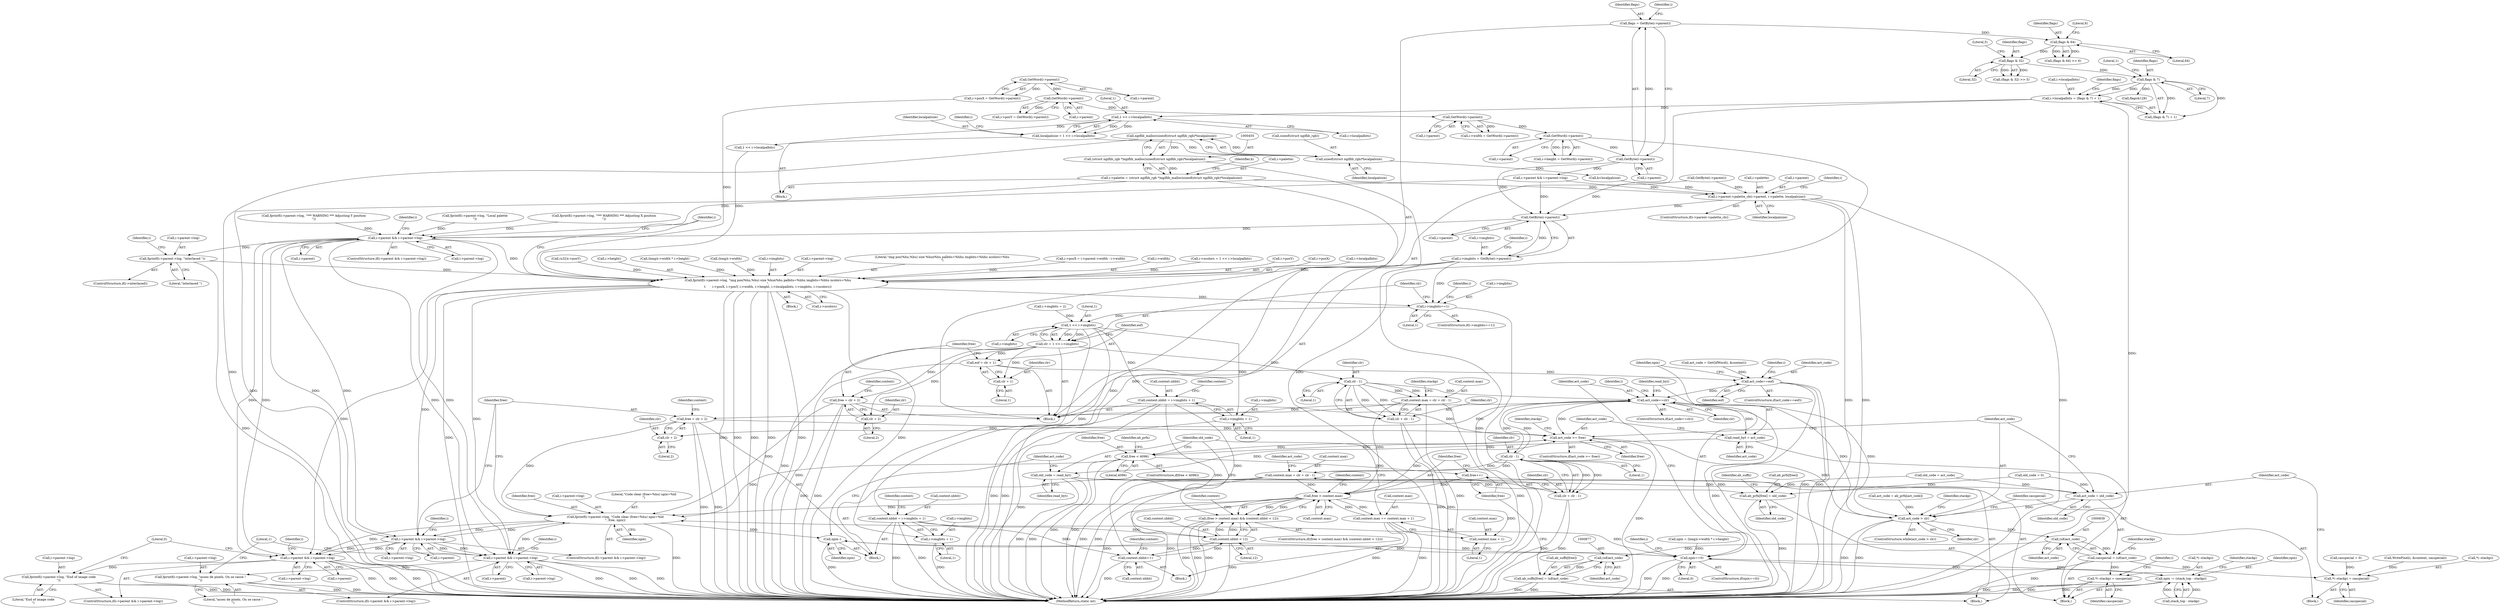 digraph "0_ngiflib_b588a2249c7abbfc52173e32ee11d6facef82f89@API" {
"1000456" [label="(Call,ngiflib_malloc(sizeof(struct ngiflib_rgb)*localpalsize))"];
"1000457" [label="(Call,sizeof(struct ngiflib_rgb)*localpalsize)"];
"1000426" [label="(Call,localpalsize = 1 << i->localpalbits)"];
"1000428" [label="(Call,1 << i->localpalbits)"];
"1000410" [label="(Call,i->localpalbits = (flags & 7) + 1)"];
"1000415" [label="(Call,flags & 7)"];
"1000406" [label="(Call,flags & 32)"];
"1000387" [label="(Call,flags & 64)"];
"1000376" [label="(Call,flags = GetByte(i->parent))"];
"1000378" [label="(Call,GetByte(i->parent))"];
"1000188" [label="(Call,GetWord(i->parent))"];
"1000180" [label="(Call,GetWord(i->parent))"];
"1000172" [label="(Call,GetWord(i->parent))"];
"1000164" [label="(Call,GetWord(i->parent))"];
"1000454" [label="(Call,(struct ngiflib_rgb *)ngiflib_malloc(sizeof(struct ngiflib_rgb)*localpalsize))"];
"1000450" [label="(Call,i->palette = (struct ngiflib_rgb *)ngiflib_malloc(sizeof(struct ngiflib_rgb)*localpalsize))"];
"1000513" [label="(Call,i->parent->palette_cb(i->parent, i->palette, localpalsize))"];
"1000554" [label="(Call,GetByte(i->parent))"];
"1000550" [label="(Call,i->imgbits = GetByte(i->parent))"];
"1000580" [label="(Call,fprintf(i->parent->log, \"img pos(%hu,%hu) size %hux%hu palbits=%hhu imgbits=%hhu ncolors=%hu\n\",\n\t       i->posX, i->posY, i->width, i->height, i->localpalbits, i->imgbits, i->ncolors))"];
"1000609" [label="(Call,i->imgbits==1)"];
"1000622" [label="(Call,1 << i->imgbits)"];
"1000620" [label="(Call,clr = 1 << i->imgbits)"];
"1000627" [label="(Call,eof = clr + 1)"];
"1000686" [label="(Call,act_code==eof)"];
"1000734" [label="(Call,act_code==clr)"];
"1000757" [label="(Call,free = clr + 2)"];
"1000748" [label="(Call,fprintf(i->parent->log, \"Code clear (free=%hu) npix=%ld\n\", free, npix))"];
"1000691" [label="(Call,i->parent && i->parent->log)"];
"1000700" [label="(Call,fprintf(i->parent->log, \"End of image code\n\"))"];
"1000715" [label="(Call,i->parent && i->parent->log)"];
"1000724" [label="(Call,fprintf(i->parent->log, \"assez de pixels, On se casse !\n\"))"];
"1000739" [label="(Call,i->parent && i->parent->log)"];
"1000799" [label="(Call,npix--)"];
"1000710" [label="(Call,npix==0)"];
"1000854" [label="(Call,npix -= (stack_top - stackp))"];
"1000807" [label="(Call,act_code >= free)"];
"1000820" [label="(Call,act_code > clr)"];
"1000838" [label="(Call,(u8)act_code)"];
"1000836" [label="(Call,casspecial = (u8)act_code)"];
"1000811" [label="(Call,*(--stackp) = casspecial)"];
"1000841" [label="(Call,*(--stackp) = casspecial)"];
"1000876" [label="(Call,(u8)act_code)"];
"1000872" [label="(Call,ab_suffx[free] = (u8)act_code)"];
"1000863" [label="(Call,free < 4096)"];
"1000879" [label="(Call,free++)"];
"1000883" [label="(Call,free > context.max)"];
"1000882" [label="(Call,(free > context.max) && (context.nbbit < 12))"];
"1000898" [label="(Call,context.max += context.max + 1)"];
"1000902" [label="(Call,context.max + 1)"];
"1000759" [label="(Call,clr + 2)"];
"1000777" [label="(Call,clr - 1)"];
"1000771" [label="(Call,context.max = clr + clr - 1)"];
"1000775" [label="(Call,clr + clr - 1)"];
"1000803" [label="(Call,read_byt = act_code)"];
"1000907" [label="(Call,old_code = read_byt)"];
"1000816" [label="(Call,act_code = old_code)"];
"1000867" [label="(Call,ab_prfx[free] = old_code)"];
"1000629" [label="(Call,clr + 1)"];
"1000632" [label="(Call,free = clr + 2)"];
"1000634" [label="(Call,clr + 2)"];
"1000652" [label="(Call,clr - 1)"];
"1000646" [label="(Call,context.max = clr + clr - 1)"];
"1000650" [label="(Call,clr + clr - 1)"];
"1000637" [label="(Call,context.nbbit = i->imgbits + 1)"];
"1000888" [label="(Call,context.nbbit < 12)"];
"1000894" [label="(Call,context.nbbit++)"];
"1000641" [label="(Call,i->imgbits + 1)"];
"1000762" [label="(Call,context.nbbit = i->imgbits + 1)"];
"1000766" [label="(Call,i->imgbits + 1)"];
"1000559" [label="(Call,i->parent && i->parent->log)"];
"1000573" [label="(Call,fprintf(i->parent->log, \"interlaced \"))"];
"1000629" [label="(Call,clr + 1)"];
"1000692" [label="(Call,i->parent)"];
"1000761" [label="(Literal,2)"];
"1000388" [label="(Identifier,flags)"];
"1000632" [label="(Call,free = clr + 2)"];
"1000741" [label="(Identifier,i)"];
"1000386" [label="(Call,(flags & 64) >> 6)"];
"1000184" [label="(Call,i->height = GetWord(i->parent))"];
"1000569" [label="(ControlStructure,if(i->interlaced))"];
"1000763" [label="(Call,context.nbbit)"];
"1000688" [label="(Identifier,eof)"];
"1000777" [label="(Call,clr - 1)"];
"1000389" [label="(Literal,64)"];
"1000757" [label="(Call,free = clr + 2)"];
"1000377" [label="(Identifier,flags)"];
"1000811" [label="(Call,*(--stackp) = casspecial)"];
"1000815" [label="(Identifier,casspecial)"];
"1000703" [label="(Identifier,i)"];
"1000902" [label="(Call,context.max + 1)"];
"1000608" [label="(ControlStructure,if(i->imgbits==1))"];
"1000633" [label="(Identifier,free)"];
"1000717" [label="(Identifier,i)"];
"1000428" [label="(Call,1 << i->localpalbits)"];
"1000775" [label="(Call,clr + clr - 1)"];
"1000416" [label="(Identifier,flags)"];
"1000866" [label="(Block,)"];
"1000613" [label="(Literal,1)"];
"1000719" [label="(Call,i->parent->log)"];
"1000151" [label="(Call,casspecial = 0)"];
"1000176" [label="(Call,i->width = GetWord(i->parent))"];
"1000545" [label="(Call,1 << i->localpalbits)"];
"1000172" [label="(Call,GetWord(i->parent))"];
"1000340" [label="(Call,(u32)i->posY)"];
"1000840" [label="(Identifier,act_code)"];
"1000912" [label="(MethodReturn,static int)"];
"1000451" [label="(Call,i->palette)"];
"1000764" [label="(Identifier,context)"];
"1000384" [label="(Identifier,i)"];
"1000596" [label="(Call,i->height)"];
"1000903" [label="(Call,context.max)"];
"1000420" [label="(Call,flags&128)"];
"1000390" [label="(Literal,6)"];
"1000847" [label="(Identifier,i)"];
"1000691" [label="(Call,i->parent && i->parent->log)"];
"1000836" [label="(Call,casspecial = (u8)act_code)"];
"1000558" [label="(ControlStructure,if(i->parent && i->parent->log))"];
"1000716" [label="(Call,i->parent)"];
"1000906" [label="(Literal,1)"];
"1000841" [label="(Call,*(--stackp) = casspecial)"];
"1000800" [label="(Identifier,npix)"];
"1000168" [label="(Call,i->posY = GetWord(i->parent))"];
"1000896" [label="(Identifier,context)"];
"1000712" [label="(Literal,0)"];
"1000893" [label="(Block,)"];
"1000686" [label="(Call,act_code==eof)"];
"1000907" [label="(Call,old_code = read_byt)"];
"1000460" [label="(Identifier,localpalsize)"];
"1000421" [label="(Identifier,flags)"];
"1000708" [label="(Literal,0)"];
"1000635" [label="(Identifier,clr)"];
"1000563" [label="(Call,i->parent->log)"];
"1000883" [label="(Call,free > context.max)"];
"1000819" [label="(ControlStructure,while(act_code > clr))"];
"1000623" [label="(Literal,1)"];
"1000650" [label="(Call,clr + clr - 1)"];
"1000408" [label="(Literal,32)"];
"1000820" [label="(Call,act_code > clr)"];
"1000867" [label="(Call,ab_prfx[free] = old_code)"];
"1000164" [label="(Call,GetWord(i->parent))"];
"1000520" [label="(Identifier,localpalsize)"];
"1000879" [label="(Call,free++)"];
"1000560" [label="(Call,i->parent)"];
"1000554" [label="(Call,GetByte(i->parent))"];
"1000646" [label="(Call,context.max = clr + clr - 1)"];
"1000454" [label="(Call,(struct ngiflib_rgb *)ngiflib_malloc(sizeof(struct ngiflib_rgb)*localpalsize))"];
"1000831" [label="(Call,act_code = ab_prfx[act_code])"];
"1000872" [label="(Call,ab_suffx[free] = (u8)act_code)"];
"1000617" [label="(Identifier,i)"];
"1000735" [label="(Identifier,act_code)"];
"1000645" [label="(Literal,1)"];
"1000809" [label="(Identifier,free)"];
"1000457" [label="(Call,sizeof(struct ngiflib_rgb)*localpalsize)"];
"1000409" [label="(Literal,5)"];
"1000880" [label="(Identifier,free)"];
"1000895" [label="(Call,context.nbbit)"];
"1000411" [label="(Call,i->localpalbits)"];
"1000443" [label="(Call,fprintf(i->parent->log, \"Local palette\n\"))"];
"1000822" [label="(Identifier,clr)"];
"1000188" [label="(Call,GetWord(i->parent))"];
"1000465" [label="(Call,k<localpalsize)"];
"1000559" [label="(Call,i->parent && i->parent->log)"];
"1000568" [label="(Block,)"];
"1000873" [label="(Call,ab_suffx[free])"];
"1000885" [label="(Call,context.max)"];
"1000871" [label="(Identifier,old_code)"];
"1000551" [label="(Call,i->imgbits)"];
"1000770" [label="(Literal,1)"];
"1000814" [label="(Identifier,stackp)"];
"1000754" [label="(Literal,\"Code clear (free=%hu) npix=%ld\n\")"];
"1000860" [label="(Identifier,stackp)"];
"1000706" [label="(Literal,\"End of image code\n\")"];
"1000550" [label="(Call,i->imgbits = GetByte(i->parent))"];
"1000580" [label="(Call,fprintf(i->parent->log, \"img pos(%hu,%hu) size %hux%hu palbits=%hhu imgbits=%hhu ncolors=%hu\n\",\n\t       i->posX, i->posY, i->width, i->height, i->localpalbits, i->imgbits, i->ncolors))"];
"1000434" [label="(Call,i->parent && i->parent->log)"];
"1000622" [label="(Call,1 << i->imgbits)"];
"1000690" [label="(ControlStructure,if(i->parent && i->parent->log))"];
"1000776" [label="(Identifier,clr)"];
"1000418" [label="(Literal,1)"];
"1000727" [label="(Identifier,i)"];
"1000436" [label="(Identifier,i)"];
"1000165" [label="(Call,i->parent)"];
"1000417" [label="(Literal,7)"];
"1000766" [label="(Call,i->imgbits + 1)"];
"1000808" [label="(Identifier,act_code)"];
"1000794" [label="(Call,WritePixel(i, &context, casspecial))"];
"1000771" [label="(Call,context.max = clr + clr - 1)"];
"1000890" [label="(Identifier,context)"];
"1000414" [label="(Call,(flags & 7) + 1)"];
"1000894" [label="(Call,context.nbbit++)"];
"1000758" [label="(Identifier,free)"];
"1000876" [label="(Call,(u8)act_code)"];
"1000892" [label="(Literal,12)"];
"1000738" [label="(ControlStructure,if(i->parent && i->parent->log))"];
"1000367" [label="(Call,(long)i->width * i->height)"];
"1000842" [label="(Call,*(--stackp))"];
"1000767" [label="(Call,i->imgbits)"];
"1000610" [label="(Call,i->imgbits)"];
"1000653" [label="(Identifier,clr)"];
"1000609" [label="(Call,i->imgbits==1)"];
"1000695" [label="(Call,i->parent->log)"];
"1000855" [label="(Identifier,npix)"];
"1000685" [label="(ControlStructure,if(act_code==eof))"];
"1000810" [label="(Block,)"];
"1000630" [label="(Identifier,clr)"];
"1000368" [label="(Call,(long)i->width)"];
"1000627" [label="(Call,eof = clr + 1)"];
"1000821" [label="(Identifier,act_code)"];
"1000779" [label="(Literal,1)"];
"1000878" [label="(Identifier,act_code)"];
"1000869" [label="(Identifier,ab_prfx)"];
"1000410" [label="(Call,i->localpalbits = (flags & 7) + 1)"];
"1000884" [label="(Identifier,free)"];
"1000160" [label="(Call,i->posX = GetWord(i->parent))"];
"1000641" [label="(Call,i->imgbits + 1)"];
"1000734" [label="(Call,act_code==clr)"];
"1000654" [label="(Literal,1)"];
"1000513" [label="(Call,i->parent->palette_cb(i->parent, i->palette, localpalsize))"];
"1000615" [label="(Call,i->imgbits = 2)"];
"1000181" [label="(Call,i->parent)"];
"1000725" [label="(Call,i->parent->log)"];
"1000755" [label="(Identifier,free)"];
"1000802" [label="(Block,)"];
"1000864" [label="(Identifier,free)"];
"1000379" [label="(Call,i->parent)"];
"1000602" [label="(Call,i->imgbits)"];
"1000129" [label="(Block,)"];
"1000733" [label="(ControlStructure,if(act_code==clr))"];
"1000748" [label="(Call,fprintf(i->parent->log, \"Code clear (free=%hu) npix=%ld\n\", free, npix))"];
"1000642" [label="(Call,i->imgbits)"];
"1000406" [label="(Call,flags & 32)"];
"1000142" [label="(Call,old_code = 0)"];
"1000456" [label="(Call,ngiflib_malloc(sizeof(struct ngiflib_rgb)*localpalsize))"];
"1000503" [label="(Call,GetByte(i->parent))"];
"1000874" [label="(Identifier,ab_suffx)"];
"1000628" [label="(Identifier,eof)"];
"1000423" [label="(Block,)"];
"1000378" [label="(Call,GetByte(i->parent))"];
"1000579" [label="(Literal,\"interlaced \")"];
"1000868" [label="(Call,ab_prfx[free])"];
"1000804" [label="(Identifier,read_byt)"];
"1000759" [label="(Call,clr + 2)"];
"1000463" [label="(Identifier,k)"];
"1000737" [label="(Block,)"];
"1000680" [label="(Identifier,act_code)"];
"1000710" [label="(Call,npix==0)"];
"1000631" [label="(Literal,1)"];
"1000555" [label="(Call,i->parent)"];
"1000405" [label="(Call,(flags & 32) >> 5)"];
"1000714" [label="(ControlStructure,if(i->parent && i->parent->log))"];
"1000709" [label="(ControlStructure,if(npix==0))"];
"1000863" [label="(Call,free < 4096)"];
"1000639" [label="(Identifier,context)"];
"1000581" [label="(Call,i->parent->log)"];
"1000586" [label="(Literal,\"img pos(%hu,%hu) size %hux%hu palbits=%hhu imgbits=%hhu ncolors=%hu\n\")"];
"1000749" [label="(Call,i->parent->log)"];
"1000701" [label="(Call,i->parent->log)"];
"1000647" [label="(Call,context.max)"];
"1000856" [label="(Call,stack_top - stackp)"];
"1000724" [label="(Call,fprintf(i->parent->log, \"assez de pixels, On se casse !\n\"))"];
"1000838" [label="(Call,(u8)act_code)"];
"1000605" [label="(Call,i->ncolors)"];
"1000458" [label="(Call,sizeof(struct ngiflib_rgb))"];
"1000818" [label="(Identifier,old_code)"];
"1000415" [label="(Call,flags & 7)"];
"1000387" [label="(Call,flags & 64)"];
"1000762" [label="(Call,context.nbbit = i->imgbits + 1)"];
"1000693" [label="(Identifier,i)"];
"1000812" [label="(Call,*(--stackp))"];
"1000806" [label="(ControlStructure,if(act_code >= free))"];
"1000257" [label="(Call,i->posX = i->parent->width - i->width)"];
"1000862" [label="(ControlStructure,if(free < 4096))"];
"1000250" [label="(Call,fprintf(i->parent->log, \"*** WARNING *** Adjusting X position\n\"))"];
"1000888" [label="(Call,context.nbbit < 12)"];
"1000620" [label="(Call,clr = 1 << i->imgbits)"];
"1000517" [label="(Call,i->palette)"];
"1000621" [label="(Identifier,clr)"];
"1000845" [label="(Identifier,casspecial)"];
"1000854" [label="(Call,npix -= (stack_top - stackp))"];
"1000711" [label="(Identifier,npix)"];
"1000573" [label="(Call,fprintf(i->parent->log, \"interlaced \"))"];
"1000651" [label="(Identifier,clr)"];
"1000805" [label="(Identifier,act_code)"];
"1000656" [label="(Identifier,stackp)"];
"1000574" [label="(Call,i->parent->log)"];
"1000803" [label="(Call,read_byt = act_code)"];
"1000778" [label="(Identifier,clr)"];
"1000450" [label="(Call,i->palette = (struct ngiflib_rgb *)ngiflib_malloc(sizeof(struct ngiflib_rgb)*localpalsize))"];
"1000611" [label="(Identifier,i)"];
"1000732" [label="(Literal,1)"];
"1000743" [label="(Call,i->parent->log)"];
"1000756" [label="(Identifier,npix)"];
"1000593" [label="(Call,i->width)"];
"1000816" [label="(Call,act_code = old_code)"];
"1000817" [label="(Identifier,act_code)"];
"1000898" [label="(Call,context.max += context.max + 1)"];
"1000514" [label="(Call,i->parent)"];
"1000507" [label="(ControlStructure,if(i->parent->palette_cb))"];
"1000882" [label="(Call,(free > context.max) && (context.nbbit < 12))"];
"1000636" [label="(Literal,2)"];
"1000900" [label="(Identifier,context)"];
"1000180" [label="(Call,GetWord(i->parent))"];
"1000541" [label="(Call,i->ncolors = 1 << i->localpalbits)"];
"1000889" [label="(Call,context.nbbit)"];
"1000827" [label="(Identifier,stackp)"];
"1000837" [label="(Identifier,casspecial)"];
"1000561" [label="(Identifier,i)"];
"1000583" [label="(Identifier,i)"];
"1000637" [label="(Call,context.nbbit = i->imgbits + 1)"];
"1000865" [label="(Literal,4096)"];
"1000700" [label="(Call,fprintf(i->parent->log, \"End of image code\n\"))"];
"1000590" [label="(Call,i->posY)"];
"1000772" [label="(Call,context.max)"];
"1000740" [label="(Call,i->parent)"];
"1000291" [label="(Call,fprintf(i->parent->log, \"*** WARNING *** Adjusting Y position\n\"))"];
"1000652" [label="(Call,clr - 1)"];
"1000376" [label="(Call,flags = GetByte(i->parent))"];
"1000739" [label="(Call,i->parent && i->parent->log)"];
"1000587" [label="(Call,i->posX)"];
"1000687" [label="(Identifier,act_code)"];
"1000791" [label="(Call,old_code = act_code)"];
"1000543" [label="(Identifier,i)"];
"1000736" [label="(Identifier,clr)"];
"1000799" [label="(Call,npix--)"];
"1000624" [label="(Call,i->imgbits)"];
"1000427" [label="(Identifier,localpalsize)"];
"1000599" [label="(Call,i->localpalbits)"];
"1000773" [label="(Identifier,context)"];
"1000365" [label="(Call,npix = (long)i->width * i->height)"];
"1000760" [label="(Identifier,clr)"];
"1000881" [label="(ControlStructure,if((free > context.max) && (context.nbbit < 12)))"];
"1000909" [label="(Identifier,read_byt)"];
"1000634" [label="(Call,clr + 2)"];
"1000679" [label="(Call,act_code = GetGifWord(i, &context))"];
"1000173" [label="(Call,i->parent)"];
"1000426" [label="(Call,localpalsize = 1 << i->localpalbits)"];
"1000908" [label="(Identifier,old_code)"];
"1000844" [label="(Identifier,stackp)"];
"1000899" [label="(Call,context.max)"];
"1000730" [label="(Literal,\"assez de pixels, On se casse !\n\")"];
"1000430" [label="(Call,i->localpalbits)"];
"1000189" [label="(Call,i->parent)"];
"1000715" [label="(Call,i->parent && i->parent->log)"];
"1000781" [label="(Identifier,act_code)"];
"1000751" [label="(Identifier,i)"];
"1000429" [label="(Literal,1)"];
"1000648" [label="(Identifier,context)"];
"1000407" [label="(Identifier,flags)"];
"1000571" [label="(Identifier,i)"];
"1000638" [label="(Call,context.nbbit)"];
"1000807" [label="(Call,act_code >= free)"];
"1000456" -> "1000454"  [label="AST: "];
"1000456" -> "1000457"  [label="CFG: "];
"1000457" -> "1000456"  [label="AST: "];
"1000454" -> "1000456"  [label="CFG: "];
"1000456" -> "1000912"  [label="DDG: "];
"1000456" -> "1000454"  [label="DDG: "];
"1000457" -> "1000456"  [label="DDG: "];
"1000457" -> "1000460"  [label="CFG: "];
"1000458" -> "1000457"  [label="AST: "];
"1000460" -> "1000457"  [label="AST: "];
"1000426" -> "1000457"  [label="DDG: "];
"1000457" -> "1000465"  [label="DDG: "];
"1000426" -> "1000423"  [label="AST: "];
"1000426" -> "1000428"  [label="CFG: "];
"1000427" -> "1000426"  [label="AST: "];
"1000428" -> "1000426"  [label="AST: "];
"1000436" -> "1000426"  [label="CFG: "];
"1000428" -> "1000426"  [label="DDG: "];
"1000428" -> "1000426"  [label="DDG: "];
"1000428" -> "1000430"  [label="CFG: "];
"1000429" -> "1000428"  [label="AST: "];
"1000430" -> "1000428"  [label="AST: "];
"1000410" -> "1000428"  [label="DDG: "];
"1000428" -> "1000545"  [label="DDG: "];
"1000410" -> "1000129"  [label="AST: "];
"1000410" -> "1000414"  [label="CFG: "];
"1000411" -> "1000410"  [label="AST: "];
"1000414" -> "1000410"  [label="AST: "];
"1000421" -> "1000410"  [label="CFG: "];
"1000410" -> "1000912"  [label="DDG: "];
"1000415" -> "1000410"  [label="DDG: "];
"1000415" -> "1000410"  [label="DDG: "];
"1000415" -> "1000414"  [label="AST: "];
"1000415" -> "1000417"  [label="CFG: "];
"1000416" -> "1000415"  [label="AST: "];
"1000417" -> "1000415"  [label="AST: "];
"1000418" -> "1000415"  [label="CFG: "];
"1000415" -> "1000414"  [label="DDG: "];
"1000415" -> "1000414"  [label="DDG: "];
"1000406" -> "1000415"  [label="DDG: "];
"1000415" -> "1000420"  [label="DDG: "];
"1000406" -> "1000405"  [label="AST: "];
"1000406" -> "1000408"  [label="CFG: "];
"1000407" -> "1000406"  [label="AST: "];
"1000408" -> "1000406"  [label="AST: "];
"1000409" -> "1000406"  [label="CFG: "];
"1000406" -> "1000405"  [label="DDG: "];
"1000406" -> "1000405"  [label="DDG: "];
"1000387" -> "1000406"  [label="DDG: "];
"1000387" -> "1000386"  [label="AST: "];
"1000387" -> "1000389"  [label="CFG: "];
"1000388" -> "1000387"  [label="AST: "];
"1000389" -> "1000387"  [label="AST: "];
"1000390" -> "1000387"  [label="CFG: "];
"1000387" -> "1000386"  [label="DDG: "];
"1000387" -> "1000386"  [label="DDG: "];
"1000376" -> "1000387"  [label="DDG: "];
"1000376" -> "1000129"  [label="AST: "];
"1000376" -> "1000378"  [label="CFG: "];
"1000377" -> "1000376"  [label="AST: "];
"1000378" -> "1000376"  [label="AST: "];
"1000384" -> "1000376"  [label="CFG: "];
"1000378" -> "1000376"  [label="DDG: "];
"1000378" -> "1000379"  [label="CFG: "];
"1000379" -> "1000378"  [label="AST: "];
"1000188" -> "1000378"  [label="DDG: "];
"1000378" -> "1000434"  [label="DDG: "];
"1000378" -> "1000554"  [label="DDG: "];
"1000188" -> "1000184"  [label="AST: "];
"1000188" -> "1000189"  [label="CFG: "];
"1000189" -> "1000188"  [label="AST: "];
"1000184" -> "1000188"  [label="CFG: "];
"1000188" -> "1000912"  [label="DDG: "];
"1000188" -> "1000184"  [label="DDG: "];
"1000180" -> "1000188"  [label="DDG: "];
"1000180" -> "1000176"  [label="AST: "];
"1000180" -> "1000181"  [label="CFG: "];
"1000181" -> "1000180"  [label="AST: "];
"1000176" -> "1000180"  [label="CFG: "];
"1000180" -> "1000176"  [label="DDG: "];
"1000172" -> "1000180"  [label="DDG: "];
"1000172" -> "1000168"  [label="AST: "];
"1000172" -> "1000173"  [label="CFG: "];
"1000173" -> "1000172"  [label="AST: "];
"1000168" -> "1000172"  [label="CFG: "];
"1000172" -> "1000168"  [label="DDG: "];
"1000164" -> "1000172"  [label="DDG: "];
"1000164" -> "1000160"  [label="AST: "];
"1000164" -> "1000165"  [label="CFG: "];
"1000165" -> "1000164"  [label="AST: "];
"1000160" -> "1000164"  [label="CFG: "];
"1000164" -> "1000160"  [label="DDG: "];
"1000454" -> "1000450"  [label="AST: "];
"1000455" -> "1000454"  [label="AST: "];
"1000450" -> "1000454"  [label="CFG: "];
"1000454" -> "1000912"  [label="DDG: "];
"1000454" -> "1000450"  [label="DDG: "];
"1000450" -> "1000423"  [label="AST: "];
"1000451" -> "1000450"  [label="AST: "];
"1000463" -> "1000450"  [label="CFG: "];
"1000450" -> "1000912"  [label="DDG: "];
"1000450" -> "1000912"  [label="DDG: "];
"1000450" -> "1000513"  [label="DDG: "];
"1000513" -> "1000507"  [label="AST: "];
"1000513" -> "1000520"  [label="CFG: "];
"1000514" -> "1000513"  [label="AST: "];
"1000517" -> "1000513"  [label="AST: "];
"1000520" -> "1000513"  [label="AST: "];
"1000543" -> "1000513"  [label="CFG: "];
"1000513" -> "1000912"  [label="DDG: "];
"1000513" -> "1000912"  [label="DDG: "];
"1000513" -> "1000912"  [label="DDG: "];
"1000434" -> "1000513"  [label="DDG: "];
"1000503" -> "1000513"  [label="DDG: "];
"1000465" -> "1000513"  [label="DDG: "];
"1000513" -> "1000554"  [label="DDG: "];
"1000554" -> "1000550"  [label="AST: "];
"1000554" -> "1000555"  [label="CFG: "];
"1000555" -> "1000554"  [label="AST: "];
"1000550" -> "1000554"  [label="CFG: "];
"1000554" -> "1000550"  [label="DDG: "];
"1000434" -> "1000554"  [label="DDG: "];
"1000503" -> "1000554"  [label="DDG: "];
"1000554" -> "1000559"  [label="DDG: "];
"1000550" -> "1000129"  [label="AST: "];
"1000551" -> "1000550"  [label="AST: "];
"1000561" -> "1000550"  [label="CFG: "];
"1000550" -> "1000912"  [label="DDG: "];
"1000550" -> "1000580"  [label="DDG: "];
"1000550" -> "1000609"  [label="DDG: "];
"1000580" -> "1000568"  [label="AST: "];
"1000580" -> "1000605"  [label="CFG: "];
"1000581" -> "1000580"  [label="AST: "];
"1000586" -> "1000580"  [label="AST: "];
"1000587" -> "1000580"  [label="AST: "];
"1000590" -> "1000580"  [label="AST: "];
"1000593" -> "1000580"  [label="AST: "];
"1000596" -> "1000580"  [label="AST: "];
"1000599" -> "1000580"  [label="AST: "];
"1000602" -> "1000580"  [label="AST: "];
"1000605" -> "1000580"  [label="AST: "];
"1000611" -> "1000580"  [label="CFG: "];
"1000580" -> "1000912"  [label="DDG: "];
"1000580" -> "1000912"  [label="DDG: "];
"1000580" -> "1000912"  [label="DDG: "];
"1000580" -> "1000912"  [label="DDG: "];
"1000580" -> "1000912"  [label="DDG: "];
"1000580" -> "1000912"  [label="DDG: "];
"1000580" -> "1000912"  [label="DDG: "];
"1000559" -> "1000580"  [label="DDG: "];
"1000573" -> "1000580"  [label="DDG: "];
"1000257" -> "1000580"  [label="DDG: "];
"1000160" -> "1000580"  [label="DDG: "];
"1000340" -> "1000580"  [label="DDG: "];
"1000368" -> "1000580"  [label="DDG: "];
"1000367" -> "1000580"  [label="DDG: "];
"1000545" -> "1000580"  [label="DDG: "];
"1000541" -> "1000580"  [label="DDG: "];
"1000580" -> "1000609"  [label="DDG: "];
"1000580" -> "1000691"  [label="DDG: "];
"1000580" -> "1000715"  [label="DDG: "];
"1000580" -> "1000739"  [label="DDG: "];
"1000609" -> "1000608"  [label="AST: "];
"1000609" -> "1000613"  [label="CFG: "];
"1000610" -> "1000609"  [label="AST: "];
"1000613" -> "1000609"  [label="AST: "];
"1000617" -> "1000609"  [label="CFG: "];
"1000621" -> "1000609"  [label="CFG: "];
"1000609" -> "1000912"  [label="DDG: "];
"1000609" -> "1000622"  [label="DDG: "];
"1000622" -> "1000620"  [label="AST: "];
"1000622" -> "1000624"  [label="CFG: "];
"1000623" -> "1000622"  [label="AST: "];
"1000624" -> "1000622"  [label="AST: "];
"1000620" -> "1000622"  [label="CFG: "];
"1000622" -> "1000620"  [label="DDG: "];
"1000622" -> "1000620"  [label="DDG: "];
"1000615" -> "1000622"  [label="DDG: "];
"1000622" -> "1000637"  [label="DDG: "];
"1000622" -> "1000641"  [label="DDG: "];
"1000622" -> "1000762"  [label="DDG: "];
"1000622" -> "1000766"  [label="DDG: "];
"1000620" -> "1000129"  [label="AST: "];
"1000621" -> "1000620"  [label="AST: "];
"1000628" -> "1000620"  [label="CFG: "];
"1000620" -> "1000912"  [label="DDG: "];
"1000620" -> "1000627"  [label="DDG: "];
"1000620" -> "1000629"  [label="DDG: "];
"1000620" -> "1000632"  [label="DDG: "];
"1000620" -> "1000634"  [label="DDG: "];
"1000620" -> "1000652"  [label="DDG: "];
"1000627" -> "1000129"  [label="AST: "];
"1000627" -> "1000629"  [label="CFG: "];
"1000628" -> "1000627"  [label="AST: "];
"1000629" -> "1000627"  [label="AST: "];
"1000633" -> "1000627"  [label="CFG: "];
"1000627" -> "1000912"  [label="DDG: "];
"1000627" -> "1000686"  [label="DDG: "];
"1000686" -> "1000685"  [label="AST: "];
"1000686" -> "1000688"  [label="CFG: "];
"1000687" -> "1000686"  [label="AST: "];
"1000688" -> "1000686"  [label="AST: "];
"1000693" -> "1000686"  [label="CFG: "];
"1000711" -> "1000686"  [label="CFG: "];
"1000686" -> "1000912"  [label="DDG: "];
"1000686" -> "1000912"  [label="DDG: "];
"1000686" -> "1000912"  [label="DDG: "];
"1000679" -> "1000686"  [label="DDG: "];
"1000686" -> "1000734"  [label="DDG: "];
"1000734" -> "1000733"  [label="AST: "];
"1000734" -> "1000736"  [label="CFG: "];
"1000735" -> "1000734"  [label="AST: "];
"1000736" -> "1000734"  [label="AST: "];
"1000741" -> "1000734"  [label="CFG: "];
"1000804" -> "1000734"  [label="CFG: "];
"1000734" -> "1000912"  [label="DDG: "];
"1000820" -> "1000734"  [label="DDG: "];
"1000652" -> "1000734"  [label="DDG: "];
"1000777" -> "1000734"  [label="DDG: "];
"1000734" -> "1000757"  [label="DDG: "];
"1000734" -> "1000759"  [label="DDG: "];
"1000734" -> "1000777"  [label="DDG: "];
"1000734" -> "1000803"  [label="DDG: "];
"1000734" -> "1000807"  [label="DDG: "];
"1000734" -> "1000820"  [label="DDG: "];
"1000757" -> "1000737"  [label="AST: "];
"1000757" -> "1000759"  [label="CFG: "];
"1000758" -> "1000757"  [label="AST: "];
"1000759" -> "1000757"  [label="AST: "];
"1000764" -> "1000757"  [label="CFG: "];
"1000757" -> "1000912"  [label="DDG: "];
"1000757" -> "1000912"  [label="DDG: "];
"1000757" -> "1000748"  [label="DDG: "];
"1000757" -> "1000807"  [label="DDG: "];
"1000748" -> "1000738"  [label="AST: "];
"1000748" -> "1000756"  [label="CFG: "];
"1000749" -> "1000748"  [label="AST: "];
"1000754" -> "1000748"  [label="AST: "];
"1000755" -> "1000748"  [label="AST: "];
"1000756" -> "1000748"  [label="AST: "];
"1000758" -> "1000748"  [label="CFG: "];
"1000748" -> "1000912"  [label="DDG: "];
"1000748" -> "1000691"  [label="DDG: "];
"1000748" -> "1000715"  [label="DDG: "];
"1000748" -> "1000739"  [label="DDG: "];
"1000739" -> "1000748"  [label="DDG: "];
"1000883" -> "1000748"  [label="DDG: "];
"1000632" -> "1000748"  [label="DDG: "];
"1000863" -> "1000748"  [label="DDG: "];
"1000710" -> "1000748"  [label="DDG: "];
"1000748" -> "1000799"  [label="DDG: "];
"1000691" -> "1000690"  [label="AST: "];
"1000691" -> "1000692"  [label="CFG: "];
"1000691" -> "1000695"  [label="CFG: "];
"1000692" -> "1000691"  [label="AST: "];
"1000695" -> "1000691"  [label="AST: "];
"1000703" -> "1000691"  [label="CFG: "];
"1000708" -> "1000691"  [label="CFG: "];
"1000691" -> "1000912"  [label="DDG: "];
"1000691" -> "1000912"  [label="DDG: "];
"1000691" -> "1000912"  [label="DDG: "];
"1000559" -> "1000691"  [label="DDG: "];
"1000559" -> "1000691"  [label="DDG: "];
"1000739" -> "1000691"  [label="DDG: "];
"1000739" -> "1000691"  [label="DDG: "];
"1000691" -> "1000700"  [label="DDG: "];
"1000700" -> "1000690"  [label="AST: "];
"1000700" -> "1000706"  [label="CFG: "];
"1000701" -> "1000700"  [label="AST: "];
"1000706" -> "1000700"  [label="AST: "];
"1000708" -> "1000700"  [label="CFG: "];
"1000700" -> "1000912"  [label="DDG: "];
"1000700" -> "1000912"  [label="DDG: "];
"1000715" -> "1000714"  [label="AST: "];
"1000715" -> "1000716"  [label="CFG: "];
"1000715" -> "1000719"  [label="CFG: "];
"1000716" -> "1000715"  [label="AST: "];
"1000719" -> "1000715"  [label="AST: "];
"1000727" -> "1000715"  [label="CFG: "];
"1000732" -> "1000715"  [label="CFG: "];
"1000715" -> "1000912"  [label="DDG: "];
"1000715" -> "1000912"  [label="DDG: "];
"1000715" -> "1000912"  [label="DDG: "];
"1000559" -> "1000715"  [label="DDG: "];
"1000559" -> "1000715"  [label="DDG: "];
"1000739" -> "1000715"  [label="DDG: "];
"1000739" -> "1000715"  [label="DDG: "];
"1000715" -> "1000724"  [label="DDG: "];
"1000724" -> "1000714"  [label="AST: "];
"1000724" -> "1000730"  [label="CFG: "];
"1000725" -> "1000724"  [label="AST: "];
"1000730" -> "1000724"  [label="AST: "];
"1000732" -> "1000724"  [label="CFG: "];
"1000724" -> "1000912"  [label="DDG: "];
"1000724" -> "1000912"  [label="DDG: "];
"1000739" -> "1000738"  [label="AST: "];
"1000739" -> "1000740"  [label="CFG: "];
"1000739" -> "1000743"  [label="CFG: "];
"1000740" -> "1000739"  [label="AST: "];
"1000743" -> "1000739"  [label="AST: "];
"1000751" -> "1000739"  [label="CFG: "];
"1000758" -> "1000739"  [label="CFG: "];
"1000559" -> "1000739"  [label="DDG: "];
"1000559" -> "1000739"  [label="DDG: "];
"1000799" -> "1000737"  [label="AST: "];
"1000799" -> "1000800"  [label="CFG: "];
"1000800" -> "1000799"  [label="AST: "];
"1000680" -> "1000799"  [label="CFG: "];
"1000799" -> "1000912"  [label="DDG: "];
"1000799" -> "1000710"  [label="DDG: "];
"1000710" -> "1000799"  [label="DDG: "];
"1000710" -> "1000709"  [label="AST: "];
"1000710" -> "1000712"  [label="CFG: "];
"1000711" -> "1000710"  [label="AST: "];
"1000712" -> "1000710"  [label="AST: "];
"1000717" -> "1000710"  [label="CFG: "];
"1000735" -> "1000710"  [label="CFG: "];
"1000710" -> "1000912"  [label="DDG: "];
"1000710" -> "1000912"  [label="DDG: "];
"1000854" -> "1000710"  [label="DDG: "];
"1000365" -> "1000710"  [label="DDG: "];
"1000710" -> "1000854"  [label="DDG: "];
"1000854" -> "1000802"  [label="AST: "];
"1000854" -> "1000856"  [label="CFG: "];
"1000855" -> "1000854"  [label="AST: "];
"1000856" -> "1000854"  [label="AST: "];
"1000860" -> "1000854"  [label="CFG: "];
"1000854" -> "1000912"  [label="DDG: "];
"1000854" -> "1000912"  [label="DDG: "];
"1000856" -> "1000854"  [label="DDG: "];
"1000856" -> "1000854"  [label="DDG: "];
"1000807" -> "1000806"  [label="AST: "];
"1000807" -> "1000809"  [label="CFG: "];
"1000808" -> "1000807"  [label="AST: "];
"1000809" -> "1000807"  [label="AST: "];
"1000814" -> "1000807"  [label="CFG: "];
"1000821" -> "1000807"  [label="CFG: "];
"1000807" -> "1000912"  [label="DDG: "];
"1000883" -> "1000807"  [label="DDG: "];
"1000632" -> "1000807"  [label="DDG: "];
"1000863" -> "1000807"  [label="DDG: "];
"1000807" -> "1000820"  [label="DDG: "];
"1000807" -> "1000863"  [label="DDG: "];
"1000820" -> "1000819"  [label="AST: "];
"1000820" -> "1000822"  [label="CFG: "];
"1000821" -> "1000820"  [label="AST: "];
"1000822" -> "1000820"  [label="AST: "];
"1000827" -> "1000820"  [label="CFG: "];
"1000837" -> "1000820"  [label="CFG: "];
"1000820" -> "1000912"  [label="DDG: "];
"1000820" -> "1000912"  [label="DDG: "];
"1000816" -> "1000820"  [label="DDG: "];
"1000831" -> "1000820"  [label="DDG: "];
"1000820" -> "1000838"  [label="DDG: "];
"1000838" -> "1000836"  [label="AST: "];
"1000838" -> "1000840"  [label="CFG: "];
"1000839" -> "1000838"  [label="AST: "];
"1000840" -> "1000838"  [label="AST: "];
"1000836" -> "1000838"  [label="CFG: "];
"1000838" -> "1000836"  [label="DDG: "];
"1000838" -> "1000876"  [label="DDG: "];
"1000836" -> "1000802"  [label="AST: "];
"1000837" -> "1000836"  [label="AST: "];
"1000844" -> "1000836"  [label="CFG: "];
"1000836" -> "1000912"  [label="DDG: "];
"1000836" -> "1000811"  [label="DDG: "];
"1000836" -> "1000841"  [label="DDG: "];
"1000811" -> "1000810"  [label="AST: "];
"1000811" -> "1000815"  [label="CFG: "];
"1000812" -> "1000811"  [label="AST: "];
"1000815" -> "1000811"  [label="AST: "];
"1000817" -> "1000811"  [label="CFG: "];
"1000151" -> "1000811"  [label="DDG: "];
"1000794" -> "1000811"  [label="DDG: "];
"1000841" -> "1000802"  [label="AST: "];
"1000841" -> "1000845"  [label="CFG: "];
"1000842" -> "1000841"  [label="AST: "];
"1000845" -> "1000841"  [label="AST: "];
"1000847" -> "1000841"  [label="CFG: "];
"1000841" -> "1000912"  [label="DDG: "];
"1000841" -> "1000912"  [label="DDG: "];
"1000876" -> "1000872"  [label="AST: "];
"1000876" -> "1000878"  [label="CFG: "];
"1000877" -> "1000876"  [label="AST: "];
"1000878" -> "1000876"  [label="AST: "];
"1000872" -> "1000876"  [label="CFG: "];
"1000876" -> "1000872"  [label="DDG: "];
"1000872" -> "1000866"  [label="AST: "];
"1000873" -> "1000872"  [label="AST: "];
"1000880" -> "1000872"  [label="CFG: "];
"1000872" -> "1000912"  [label="DDG: "];
"1000872" -> "1000912"  [label="DDG: "];
"1000863" -> "1000862"  [label="AST: "];
"1000863" -> "1000865"  [label="CFG: "];
"1000864" -> "1000863"  [label="AST: "];
"1000865" -> "1000863"  [label="AST: "];
"1000869" -> "1000863"  [label="CFG: "];
"1000908" -> "1000863"  [label="CFG: "];
"1000863" -> "1000912"  [label="DDG: "];
"1000863" -> "1000912"  [label="DDG: "];
"1000863" -> "1000879"  [label="DDG: "];
"1000879" -> "1000866"  [label="AST: "];
"1000879" -> "1000880"  [label="CFG: "];
"1000880" -> "1000879"  [label="AST: "];
"1000884" -> "1000879"  [label="CFG: "];
"1000879" -> "1000883"  [label="DDG: "];
"1000883" -> "1000882"  [label="AST: "];
"1000883" -> "1000885"  [label="CFG: "];
"1000884" -> "1000883"  [label="AST: "];
"1000885" -> "1000883"  [label="AST: "];
"1000890" -> "1000883"  [label="CFG: "];
"1000882" -> "1000883"  [label="CFG: "];
"1000883" -> "1000912"  [label="DDG: "];
"1000883" -> "1000912"  [label="DDG: "];
"1000883" -> "1000882"  [label="DDG: "];
"1000883" -> "1000882"  [label="DDG: "];
"1000898" -> "1000883"  [label="DDG: "];
"1000646" -> "1000883"  [label="DDG: "];
"1000771" -> "1000883"  [label="DDG: "];
"1000883" -> "1000898"  [label="DDG: "];
"1000883" -> "1000902"  [label="DDG: "];
"1000882" -> "1000881"  [label="AST: "];
"1000882" -> "1000888"  [label="CFG: "];
"1000888" -> "1000882"  [label="AST: "];
"1000896" -> "1000882"  [label="CFG: "];
"1000908" -> "1000882"  [label="CFG: "];
"1000882" -> "1000912"  [label="DDG: "];
"1000882" -> "1000912"  [label="DDG: "];
"1000882" -> "1000912"  [label="DDG: "];
"1000888" -> "1000882"  [label="DDG: "];
"1000888" -> "1000882"  [label="DDG: "];
"1000898" -> "1000893"  [label="AST: "];
"1000898" -> "1000902"  [label="CFG: "];
"1000899" -> "1000898"  [label="AST: "];
"1000902" -> "1000898"  [label="AST: "];
"1000908" -> "1000898"  [label="CFG: "];
"1000898" -> "1000912"  [label="DDG: "];
"1000898" -> "1000912"  [label="DDG: "];
"1000902" -> "1000906"  [label="CFG: "];
"1000903" -> "1000902"  [label="AST: "];
"1000906" -> "1000902"  [label="AST: "];
"1000759" -> "1000761"  [label="CFG: "];
"1000760" -> "1000759"  [label="AST: "];
"1000761" -> "1000759"  [label="AST: "];
"1000777" -> "1000775"  [label="AST: "];
"1000777" -> "1000779"  [label="CFG: "];
"1000778" -> "1000777"  [label="AST: "];
"1000779" -> "1000777"  [label="AST: "];
"1000775" -> "1000777"  [label="CFG: "];
"1000777" -> "1000771"  [label="DDG: "];
"1000777" -> "1000771"  [label="DDG: "];
"1000777" -> "1000775"  [label="DDG: "];
"1000777" -> "1000775"  [label="DDG: "];
"1000771" -> "1000737"  [label="AST: "];
"1000771" -> "1000775"  [label="CFG: "];
"1000772" -> "1000771"  [label="AST: "];
"1000775" -> "1000771"  [label="AST: "];
"1000781" -> "1000771"  [label="CFG: "];
"1000771" -> "1000912"  [label="DDG: "];
"1000771" -> "1000912"  [label="DDG: "];
"1000776" -> "1000775"  [label="AST: "];
"1000775" -> "1000912"  [label="DDG: "];
"1000775" -> "1000912"  [label="DDG: "];
"1000803" -> "1000802"  [label="AST: "];
"1000803" -> "1000805"  [label="CFG: "];
"1000804" -> "1000803"  [label="AST: "];
"1000805" -> "1000803"  [label="AST: "];
"1000808" -> "1000803"  [label="CFG: "];
"1000803" -> "1000907"  [label="DDG: "];
"1000907" -> "1000802"  [label="AST: "];
"1000907" -> "1000909"  [label="CFG: "];
"1000908" -> "1000907"  [label="AST: "];
"1000909" -> "1000907"  [label="AST: "];
"1000680" -> "1000907"  [label="CFG: "];
"1000907" -> "1000912"  [label="DDG: "];
"1000907" -> "1000912"  [label="DDG: "];
"1000907" -> "1000816"  [label="DDG: "];
"1000907" -> "1000867"  [label="DDG: "];
"1000816" -> "1000810"  [label="AST: "];
"1000816" -> "1000818"  [label="CFG: "];
"1000817" -> "1000816"  [label="AST: "];
"1000818" -> "1000816"  [label="AST: "];
"1000821" -> "1000816"  [label="CFG: "];
"1000791" -> "1000816"  [label="DDG: "];
"1000142" -> "1000816"  [label="DDG: "];
"1000867" -> "1000866"  [label="AST: "];
"1000867" -> "1000871"  [label="CFG: "];
"1000868" -> "1000867"  [label="AST: "];
"1000871" -> "1000867"  [label="AST: "];
"1000874" -> "1000867"  [label="CFG: "];
"1000867" -> "1000912"  [label="DDG: "];
"1000791" -> "1000867"  [label="DDG: "];
"1000142" -> "1000867"  [label="DDG: "];
"1000629" -> "1000631"  [label="CFG: "];
"1000630" -> "1000629"  [label="AST: "];
"1000631" -> "1000629"  [label="AST: "];
"1000632" -> "1000129"  [label="AST: "];
"1000632" -> "1000634"  [label="CFG: "];
"1000633" -> "1000632"  [label="AST: "];
"1000634" -> "1000632"  [label="AST: "];
"1000639" -> "1000632"  [label="CFG: "];
"1000632" -> "1000912"  [label="DDG: "];
"1000632" -> "1000912"  [label="DDG: "];
"1000634" -> "1000636"  [label="CFG: "];
"1000635" -> "1000634"  [label="AST: "];
"1000636" -> "1000634"  [label="AST: "];
"1000652" -> "1000650"  [label="AST: "];
"1000652" -> "1000654"  [label="CFG: "];
"1000653" -> "1000652"  [label="AST: "];
"1000654" -> "1000652"  [label="AST: "];
"1000650" -> "1000652"  [label="CFG: "];
"1000652" -> "1000646"  [label="DDG: "];
"1000652" -> "1000646"  [label="DDG: "];
"1000652" -> "1000650"  [label="DDG: "];
"1000652" -> "1000650"  [label="DDG: "];
"1000646" -> "1000129"  [label="AST: "];
"1000646" -> "1000650"  [label="CFG: "];
"1000647" -> "1000646"  [label="AST: "];
"1000650" -> "1000646"  [label="AST: "];
"1000656" -> "1000646"  [label="CFG: "];
"1000646" -> "1000912"  [label="DDG: "];
"1000646" -> "1000912"  [label="DDG: "];
"1000651" -> "1000650"  [label="AST: "];
"1000650" -> "1000912"  [label="DDG: "];
"1000650" -> "1000912"  [label="DDG: "];
"1000637" -> "1000129"  [label="AST: "];
"1000637" -> "1000641"  [label="CFG: "];
"1000638" -> "1000637"  [label="AST: "];
"1000641" -> "1000637"  [label="AST: "];
"1000648" -> "1000637"  [label="CFG: "];
"1000637" -> "1000912"  [label="DDG: "];
"1000637" -> "1000912"  [label="DDG: "];
"1000637" -> "1000888"  [label="DDG: "];
"1000637" -> "1000894"  [label="DDG: "];
"1000888" -> "1000892"  [label="CFG: "];
"1000889" -> "1000888"  [label="AST: "];
"1000892" -> "1000888"  [label="AST: "];
"1000888" -> "1000912"  [label="DDG: "];
"1000894" -> "1000888"  [label="DDG: "];
"1000762" -> "1000888"  [label="DDG: "];
"1000888" -> "1000894"  [label="DDG: "];
"1000894" -> "1000893"  [label="AST: "];
"1000894" -> "1000895"  [label="CFG: "];
"1000895" -> "1000894"  [label="AST: "];
"1000900" -> "1000894"  [label="CFG: "];
"1000894" -> "1000912"  [label="DDG: "];
"1000762" -> "1000894"  [label="DDG: "];
"1000641" -> "1000645"  [label="CFG: "];
"1000642" -> "1000641"  [label="AST: "];
"1000645" -> "1000641"  [label="AST: "];
"1000641" -> "1000912"  [label="DDG: "];
"1000762" -> "1000737"  [label="AST: "];
"1000762" -> "1000766"  [label="CFG: "];
"1000763" -> "1000762"  [label="AST: "];
"1000766" -> "1000762"  [label="AST: "];
"1000773" -> "1000762"  [label="CFG: "];
"1000762" -> "1000912"  [label="DDG: "];
"1000762" -> "1000912"  [label="DDG: "];
"1000766" -> "1000770"  [label="CFG: "];
"1000767" -> "1000766"  [label="AST: "];
"1000770" -> "1000766"  [label="AST: "];
"1000766" -> "1000912"  [label="DDG: "];
"1000559" -> "1000558"  [label="AST: "];
"1000559" -> "1000560"  [label="CFG: "];
"1000559" -> "1000563"  [label="CFG: "];
"1000560" -> "1000559"  [label="AST: "];
"1000563" -> "1000559"  [label="AST: "];
"1000571" -> "1000559"  [label="CFG: "];
"1000611" -> "1000559"  [label="CFG: "];
"1000250" -> "1000559"  [label="DDG: "];
"1000291" -> "1000559"  [label="DDG: "];
"1000434" -> "1000559"  [label="DDG: "];
"1000443" -> "1000559"  [label="DDG: "];
"1000559" -> "1000573"  [label="DDG: "];
"1000573" -> "1000569"  [label="AST: "];
"1000573" -> "1000579"  [label="CFG: "];
"1000574" -> "1000573"  [label="AST: "];
"1000579" -> "1000573"  [label="AST: "];
"1000583" -> "1000573"  [label="CFG: "];
"1000573" -> "1000912"  [label="DDG: "];
}
